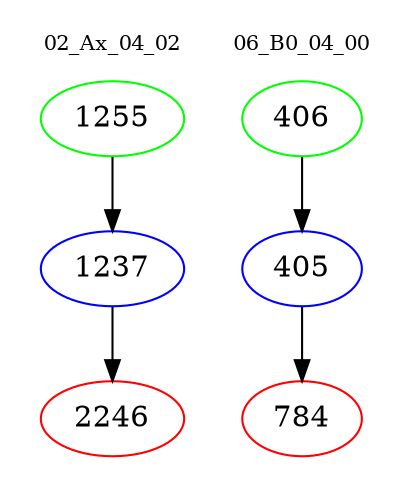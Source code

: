 digraph{
subgraph cluster_0 {
color = white
label = "02_Ax_04_02";
fontsize=10;
T0_1255 [label="1255", color="green"]
T0_1255 -> T0_1237 [color="black"]
T0_1237 [label="1237", color="blue"]
T0_1237 -> T0_2246 [color="black"]
T0_2246 [label="2246", color="red"]
}
subgraph cluster_1 {
color = white
label = "06_B0_04_00";
fontsize=10;
T1_406 [label="406", color="green"]
T1_406 -> T1_405 [color="black"]
T1_405 [label="405", color="blue"]
T1_405 -> T1_784 [color="black"]
T1_784 [label="784", color="red"]
}
}
